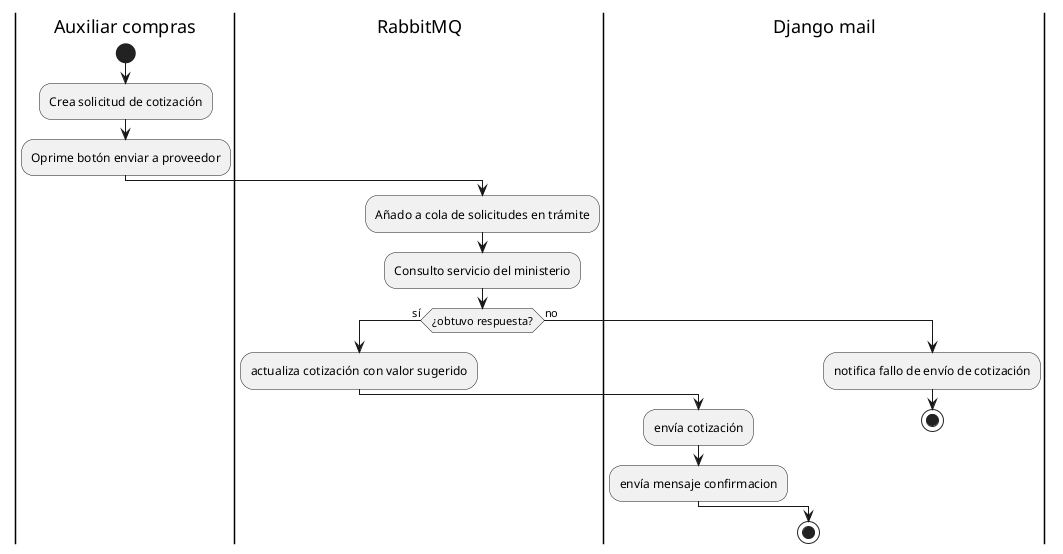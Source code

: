 @startuml
|Auxiliar compras|
start

:Crea solicitud de cotización;
:Oprime botón enviar a proveedor;
|RabbitMQ|
:Añado a cola de solicitudes en trámite;
:Consulto servicio del ministerio;

if (¿obtuvo respuesta?) then (sí)
  :actualiza cotización con valor sugerido;
  |Django mail|
  :envía cotización;
  :envía mensaje confirmacion;
  else (no)
   |Django mail|
   :notifica fallo de envío de cotización;
   stop
 endif
stop
@enduml